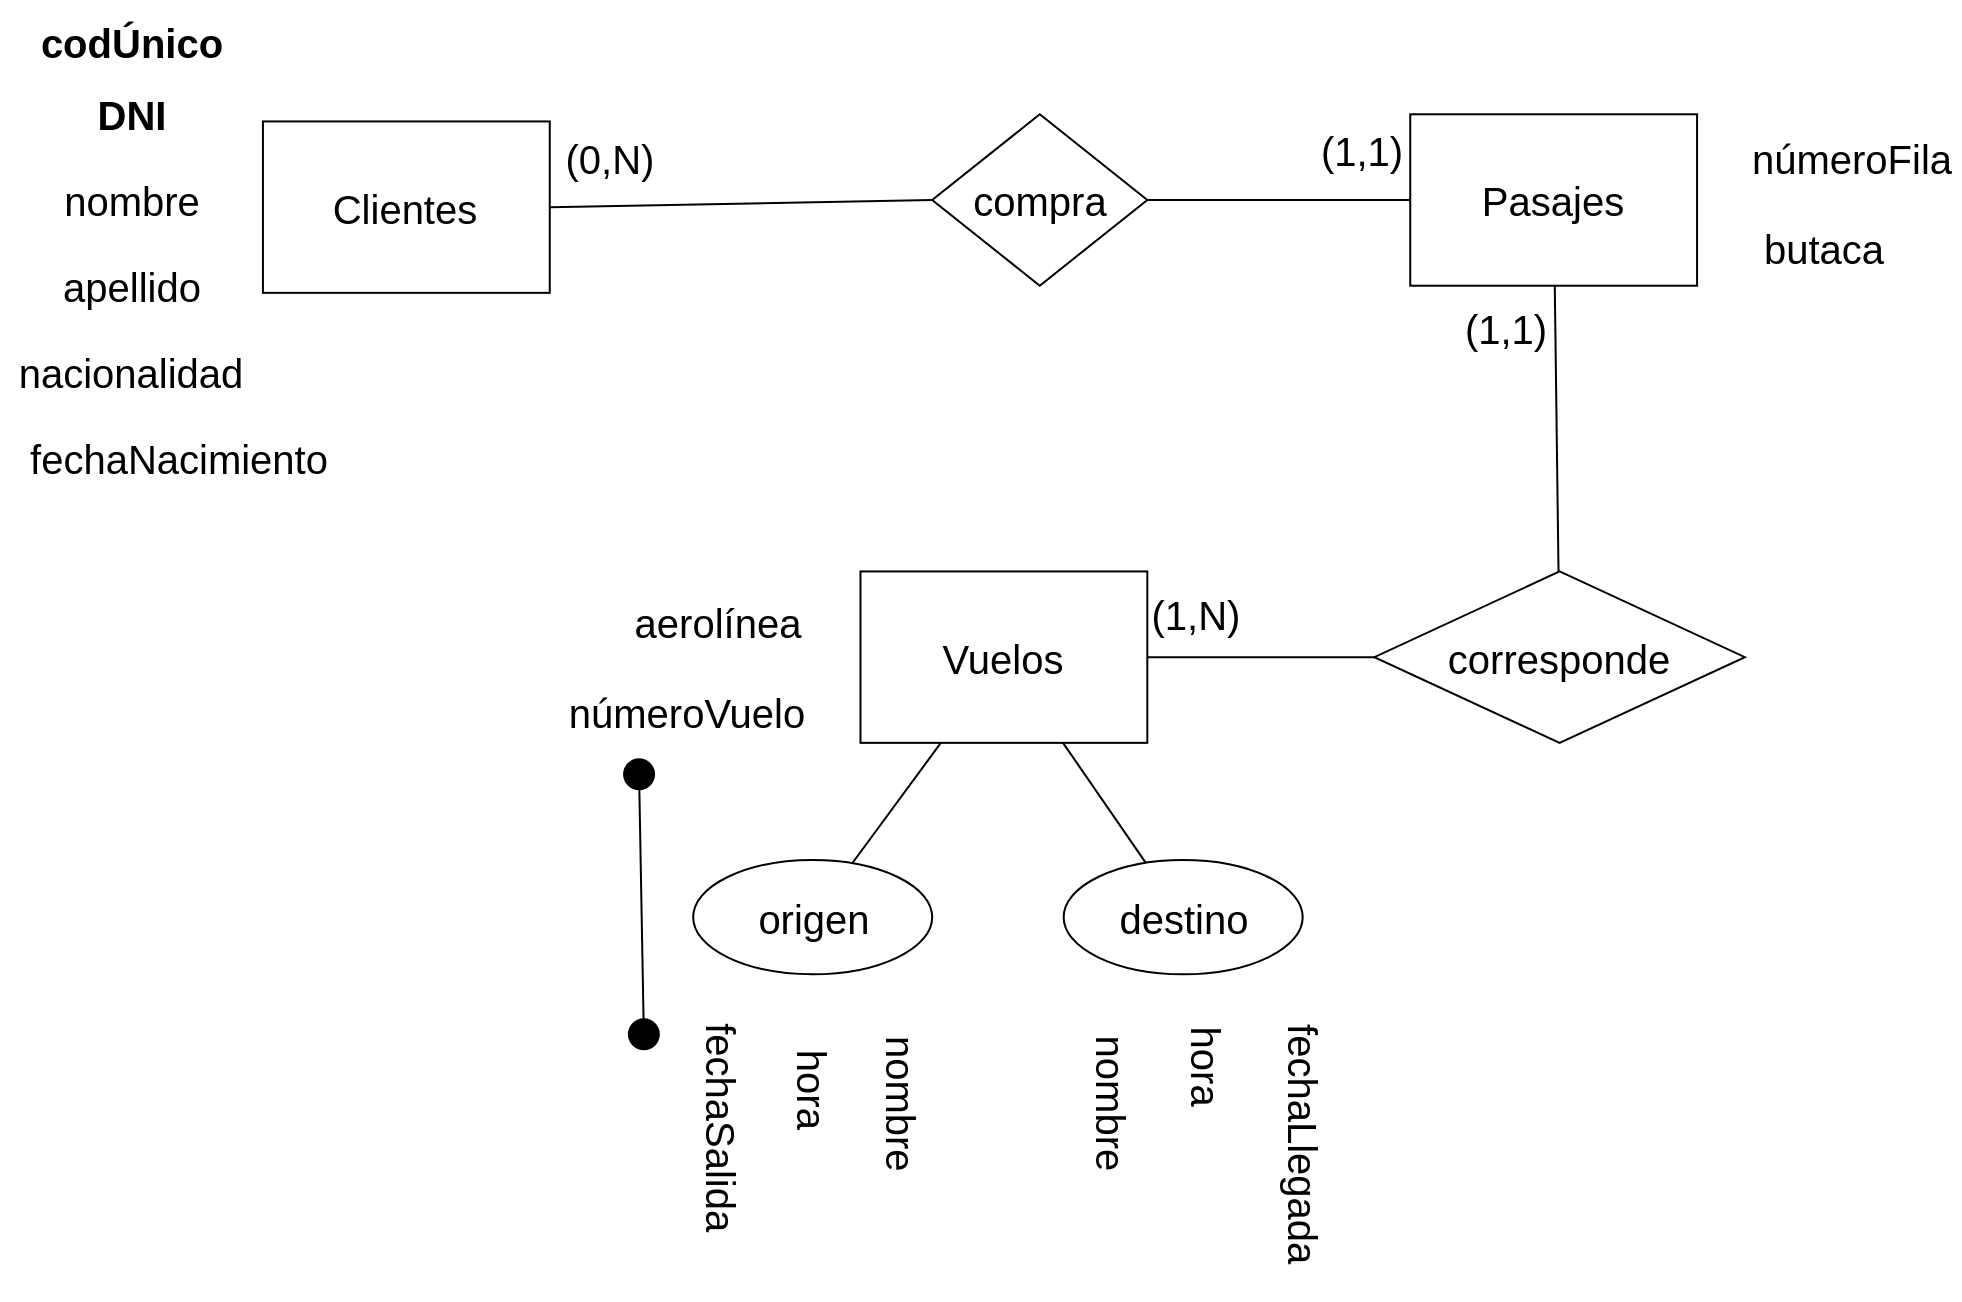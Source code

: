 <mxfile version="21.6.9" type="device">
  <diagram name="Página-1" id="WjvzGKE3d6Izgvb9rn6n">
    <mxGraphModel dx="1354" dy="860" grid="1" gridSize="10" guides="1" tooltips="1" connect="1" arrows="1" fold="1" page="1" pageScale="1" pageWidth="1169" pageHeight="827" math="0" shadow="0">
      <root>
        <mxCell id="0" />
        <mxCell id="1" parent="0" />
        <mxCell id="Ot98iUM6ejuoFUxjJnlP-58" value="" style="group;fontSize=20;" vertex="1" connectable="0" parent="1">
          <mxGeometry x="80" y="120" width="980" height="650" as="geometry" />
        </mxCell>
        <mxCell id="Ot98iUM6ejuoFUxjJnlP-1" value="&lt;font style=&quot;font-size: 20px;&quot;&gt;Clientes&lt;/font&gt;" style="whiteSpace=wrap;html=1;align=center;fontSize=20;" vertex="1" parent="Ot98iUM6ejuoFUxjJnlP-58">
          <mxGeometry x="131.463" y="60.714" width="143.415" height="85.714" as="geometry" />
        </mxCell>
        <mxCell id="Ot98iUM6ejuoFUxjJnlP-2" value="&lt;font style=&quot;font-size: 20px;&quot;&gt;Pasajes&lt;/font&gt;" style="whiteSpace=wrap;html=1;align=center;fontSize=20;" vertex="1" parent="Ot98iUM6ejuoFUxjJnlP-58">
          <mxGeometry x="705.122" y="57.143" width="143.415" height="85.714" as="geometry" />
        </mxCell>
        <mxCell id="Ot98iUM6ejuoFUxjJnlP-3" value="&lt;font style=&quot;font-size: 20px;&quot;&gt;Vuelos&lt;/font&gt;" style="whiteSpace=wrap;html=1;align=center;fontSize=20;" vertex="1" parent="Ot98iUM6ejuoFUxjJnlP-58">
          <mxGeometry x="430.244" y="285.714" width="143.415" height="85.714" as="geometry" />
        </mxCell>
        <mxCell id="Ot98iUM6ejuoFUxjJnlP-5" value="&lt;b style=&quot;font-size: 20px;&quot;&gt;codÚnico&lt;/b&gt;" style="text;html=1;strokeColor=none;fillColor=none;align=center;verticalAlign=middle;whiteSpace=wrap;rounded=0;fontSize=20;" vertex="1" parent="Ot98iUM6ejuoFUxjJnlP-58">
          <mxGeometry x="11.951" width="107.561" height="42.857" as="geometry" />
        </mxCell>
        <mxCell id="Ot98iUM6ejuoFUxjJnlP-6" value="&lt;b style=&quot;font-size: 20px;&quot;&gt;DNI&lt;/b&gt;" style="text;html=1;strokeColor=none;fillColor=none;align=center;verticalAlign=middle;whiteSpace=wrap;rounded=0;fontSize=20;" vertex="1" parent="Ot98iUM6ejuoFUxjJnlP-58">
          <mxGeometry x="11.951" y="35.714" width="107.561" height="42.857" as="geometry" />
        </mxCell>
        <mxCell id="Ot98iUM6ejuoFUxjJnlP-7" value="nombre" style="text;html=1;strokeColor=none;fillColor=none;align=center;verticalAlign=middle;whiteSpace=wrap;rounded=0;fontSize=20;" vertex="1" parent="Ot98iUM6ejuoFUxjJnlP-58">
          <mxGeometry x="11.951" y="78.571" width="107.561" height="42.857" as="geometry" />
        </mxCell>
        <mxCell id="Ot98iUM6ejuoFUxjJnlP-8" value="apellido" style="text;html=1;strokeColor=none;fillColor=none;align=center;verticalAlign=middle;whiteSpace=wrap;rounded=0;fontSize=20;" vertex="1" parent="Ot98iUM6ejuoFUxjJnlP-58">
          <mxGeometry x="11.951" y="121.429" width="107.561" height="42.857" as="geometry" />
        </mxCell>
        <mxCell id="Ot98iUM6ejuoFUxjJnlP-9" value="nombre" style="text;html=1;strokeColor=none;fillColor=none;align=center;verticalAlign=middle;whiteSpace=wrap;rounded=0;fontSize=20;rotation=90;" vertex="1" parent="Ot98iUM6ejuoFUxjJnlP-58">
          <mxGeometry x="396.78" y="530" width="107.561" height="42.857" as="geometry" />
        </mxCell>
        <mxCell id="Ot98iUM6ejuoFUxjJnlP-10" value="fechaSalida" style="text;html=1;strokeColor=none;fillColor=none;align=center;verticalAlign=middle;whiteSpace=wrap;rounded=0;fontSize=20;rotation=90;" vertex="1" parent="Ot98iUM6ejuoFUxjJnlP-58">
          <mxGeometry x="289.22" y="542.857" width="143.415" height="42.857" as="geometry" />
        </mxCell>
        <mxCell id="Ot98iUM6ejuoFUxjJnlP-11" value="hora" style="text;html=1;strokeColor=none;fillColor=none;align=center;verticalAlign=middle;whiteSpace=wrap;rounded=0;fontSize=20;rotation=90;" vertex="1" parent="Ot98iUM6ejuoFUxjJnlP-58">
          <mxGeometry x="352.561" y="522.857" width="107.561" height="42.857" as="geometry" />
        </mxCell>
        <mxCell id="Ot98iUM6ejuoFUxjJnlP-13" value="&lt;font style=&quot;font-size: 20px;&quot;&gt;origen&lt;/font&gt;" style="ellipse;whiteSpace=wrap;html=1;align=center;fontSize=20;" vertex="1" parent="Ot98iUM6ejuoFUxjJnlP-58">
          <mxGeometry x="346.585" y="430" width="119.512" height="57.143" as="geometry" />
        </mxCell>
        <mxCell id="Ot98iUM6ejuoFUxjJnlP-14" value="&lt;font style=&quot;font-size: 20px;&quot;&gt;destino&lt;/font&gt;" style="ellipse;whiteSpace=wrap;html=1;align=center;fontSize=20;" vertex="1" parent="Ot98iUM6ejuoFUxjJnlP-58">
          <mxGeometry x="531.829" y="430" width="119.512" height="57.143" as="geometry" />
        </mxCell>
        <mxCell id="Ot98iUM6ejuoFUxjJnlP-16" value="nombre" style="text;html=1;strokeColor=none;fillColor=none;align=center;verticalAlign=middle;whiteSpace=wrap;rounded=0;fontSize=20;rotation=90;" vertex="1" parent="Ot98iUM6ejuoFUxjJnlP-58">
          <mxGeometry x="501.951" y="530" width="107.561" height="42.857" as="geometry" />
        </mxCell>
        <mxCell id="Ot98iUM6ejuoFUxjJnlP-17" value="fechaLlegada" style="text;html=1;strokeColor=none;fillColor=none;align=center;verticalAlign=middle;whiteSpace=wrap;rounded=0;fontSize=20;rotation=90;" vertex="1" parent="Ot98iUM6ejuoFUxjJnlP-58">
          <mxGeometry x="597.561" y="550" width="107.561" height="42.857" as="geometry" />
        </mxCell>
        <mxCell id="Ot98iUM6ejuoFUxjJnlP-18" value="hora" style="text;html=1;strokeColor=none;fillColor=none;align=center;verticalAlign=middle;whiteSpace=wrap;rounded=0;fontSize=20;rotation=90;" vertex="1" parent="Ot98iUM6ejuoFUxjJnlP-58">
          <mxGeometry x="549.756" y="511.429" width="107.561" height="42.857" as="geometry" />
        </mxCell>
        <mxCell id="Ot98iUM6ejuoFUxjJnlP-20" value="aerolínea" style="text;html=1;strokeColor=none;fillColor=none;align=center;verticalAlign=middle;whiteSpace=wrap;rounded=0;fontSize=20;rotation=0;" vertex="1" parent="Ot98iUM6ejuoFUxjJnlP-58">
          <mxGeometry x="304.756" y="290" width="107.561" height="42.857" as="geometry" />
        </mxCell>
        <mxCell id="Ot98iUM6ejuoFUxjJnlP-21" value="númeroVuelo" style="text;html=1;strokeColor=none;fillColor=none;align=center;verticalAlign=middle;whiteSpace=wrap;rounded=0;fontSize=20;rotation=0;" vertex="1" parent="Ot98iUM6ejuoFUxjJnlP-58">
          <mxGeometry x="272.488" y="334.286" width="143.415" height="42.857" as="geometry" />
        </mxCell>
        <mxCell id="Ot98iUM6ejuoFUxjJnlP-31" value="" style="shape=waypoint;sketch=0;fillStyle=solid;size=16;pointerEvents=1;points=[];fillColor=none;resizable=0;rotatable=0;perimeter=centerPerimeter;snapToPoint=1;fontSize=20;fontStyle=0;spacing=2;perimeterSpacing=0;" vertex="1" parent="Ot98iUM6ejuoFUxjJnlP-58">
          <mxGeometry x="311.927" y="507.143" width="20" height="20" as="geometry" />
        </mxCell>
        <mxCell id="Ot98iUM6ejuoFUxjJnlP-33" value="" style="shape=waypoint;sketch=0;fillStyle=solid;size=16;pointerEvents=1;points=[];fillColor=none;resizable=0;rotatable=0;perimeter=centerPerimeter;snapToPoint=1;fontSize=20;fontStyle=0;spacing=2;perimeterSpacing=0;" vertex="1" parent="Ot98iUM6ejuoFUxjJnlP-58">
          <mxGeometry x="309.537" y="377.143" width="20" height="20" as="geometry" />
        </mxCell>
        <mxCell id="Ot98iUM6ejuoFUxjJnlP-35" value="númeroFila" style="text;html=1;strokeColor=none;fillColor=none;align=center;verticalAlign=middle;whiteSpace=wrap;rounded=0;fontSize=20;" vertex="1" parent="Ot98iUM6ejuoFUxjJnlP-58">
          <mxGeometry x="872.439" y="57.143" width="107.561" height="42.857" as="geometry" />
        </mxCell>
        <mxCell id="Ot98iUM6ejuoFUxjJnlP-36" value="butaca" style="text;html=1;strokeColor=none;fillColor=none;align=center;verticalAlign=middle;whiteSpace=wrap;rounded=0;fontSize=20;" vertex="1" parent="Ot98iUM6ejuoFUxjJnlP-58">
          <mxGeometry x="858.098" y="102.857" width="107.561" height="42.857" as="geometry" />
        </mxCell>
        <mxCell id="Ot98iUM6ejuoFUxjJnlP-38" value="&lt;font style=&quot;font-size: 20px;&quot;&gt;corresponde&lt;/font&gt;" style="shape=rhombus;perimeter=rhombusPerimeter;whiteSpace=wrap;html=1;align=center;fontSize=20;" vertex="1" parent="Ot98iUM6ejuoFUxjJnlP-58">
          <mxGeometry x="687.195" y="285.714" width="185.244" height="85.714" as="geometry" />
        </mxCell>
        <mxCell id="Ot98iUM6ejuoFUxjJnlP-40" value="" style="endArrow=none;html=1;rounded=0;fontSize=20;" edge="1" parent="Ot98iUM6ejuoFUxjJnlP-58" source="Ot98iUM6ejuoFUxjJnlP-2" target="Ot98iUM6ejuoFUxjJnlP-38">
          <mxGeometry relative="1" as="geometry">
            <mxPoint x="501.951" y="457.143" as="sourcePoint" />
            <mxPoint x="693.171" y="457.143" as="targetPoint" />
          </mxGeometry>
        </mxCell>
        <mxCell id="Ot98iUM6ejuoFUxjJnlP-41" value="" style="endArrow=none;html=1;rounded=0;fontSize=20;" edge="1" parent="Ot98iUM6ejuoFUxjJnlP-58" source="Ot98iUM6ejuoFUxjJnlP-38" target="Ot98iUM6ejuoFUxjJnlP-3">
          <mxGeometry relative="1" as="geometry">
            <mxPoint x="846.146" y="365.714" as="sourcePoint" />
            <mxPoint x="848.537" y="508.571" as="targetPoint" />
          </mxGeometry>
        </mxCell>
        <mxCell id="Ot98iUM6ejuoFUxjJnlP-42" value="&lt;font style=&quot;font-size: 20px;&quot;&gt;compra&lt;/font&gt;" style="shape=rhombus;perimeter=rhombusPerimeter;whiteSpace=wrap;html=1;align=center;fontSize=20;" vertex="1" parent="Ot98iUM6ejuoFUxjJnlP-58">
          <mxGeometry x="466.098" y="57.143" width="107.561" height="85.714" as="geometry" />
        </mxCell>
        <mxCell id="Ot98iUM6ejuoFUxjJnlP-43" value="" style="endArrow=none;html=1;rounded=0;exitX=1;exitY=0.5;exitDx=0;exitDy=0;entryX=0;entryY=0.5;entryDx=0;entryDy=0;fontSize=20;" edge="1" parent="Ot98iUM6ejuoFUxjJnlP-58" source="Ot98iUM6ejuoFUxjJnlP-1" target="Ot98iUM6ejuoFUxjJnlP-42">
          <mxGeometry relative="1" as="geometry">
            <mxPoint x="860.488" y="157.143" as="sourcePoint" />
            <mxPoint x="862.878" y="300" as="targetPoint" />
          </mxGeometry>
        </mxCell>
        <mxCell id="Ot98iUM6ejuoFUxjJnlP-44" value="" style="endArrow=none;html=1;rounded=0;exitX=1;exitY=0.5;exitDx=0;exitDy=0;entryX=0;entryY=0.5;entryDx=0;entryDy=0;fontSize=20;" edge="1" parent="Ot98iUM6ejuoFUxjJnlP-58" source="Ot98iUM6ejuoFUxjJnlP-42" target="Ot98iUM6ejuoFUxjJnlP-2">
          <mxGeometry relative="1" as="geometry">
            <mxPoint x="286.829" y="118.571" as="sourcePoint" />
            <mxPoint x="478.049" y="114.286" as="targetPoint" />
          </mxGeometry>
        </mxCell>
        <mxCell id="Ot98iUM6ejuoFUxjJnlP-45" value="" style="endArrow=none;html=1;rounded=0;fontSize=20;" edge="1" parent="Ot98iUM6ejuoFUxjJnlP-58" source="Ot98iUM6ejuoFUxjJnlP-3" target="Ot98iUM6ejuoFUxjJnlP-14">
          <mxGeometry relative="1" as="geometry">
            <mxPoint x="537.805" y="50" as="sourcePoint" />
            <mxPoint x="740.976" y="50" as="targetPoint" />
          </mxGeometry>
        </mxCell>
        <mxCell id="Ot98iUM6ejuoFUxjJnlP-46" value="" style="endArrow=none;html=1;rounded=0;fontSize=20;" edge="1" parent="Ot98iUM6ejuoFUxjJnlP-58" source="Ot98iUM6ejuoFUxjJnlP-3" target="Ot98iUM6ejuoFUxjJnlP-13">
          <mxGeometry relative="1" as="geometry">
            <mxPoint x="884.39" y="474.286" as="sourcePoint" />
            <mxPoint x="936.976" y="450" as="targetPoint" />
          </mxGeometry>
        </mxCell>
        <mxCell id="Ot98iUM6ejuoFUxjJnlP-47" value="(0,N)" style="text;html=1;strokeColor=none;fillColor=none;align=center;verticalAlign=middle;whiteSpace=wrap;rounded=0;fontSize=20;" vertex="1" parent="Ot98iUM6ejuoFUxjJnlP-58">
          <mxGeometry x="280.854" y="57.143" width="47.805" height="42.857" as="geometry" />
        </mxCell>
        <mxCell id="Ot98iUM6ejuoFUxjJnlP-48" value="(1,1)" style="text;html=1;strokeColor=none;fillColor=none;align=center;verticalAlign=middle;whiteSpace=wrap;rounded=0;fontSize=20;" vertex="1" parent="Ot98iUM6ejuoFUxjJnlP-58">
          <mxGeometry x="657.317" y="53.571" width="47.805" height="42.857" as="geometry" />
        </mxCell>
        <mxCell id="Ot98iUM6ejuoFUxjJnlP-49" value="nacionalidad" style="text;html=1;strokeColor=none;fillColor=none;align=center;verticalAlign=middle;whiteSpace=wrap;rounded=0;fontSize=20;" vertex="1" parent="Ot98iUM6ejuoFUxjJnlP-58">
          <mxGeometry y="164.286" width="131.463" height="42.857" as="geometry" />
        </mxCell>
        <mxCell id="Ot98iUM6ejuoFUxjJnlP-50" value="fechaNacimiento" style="text;html=1;strokeColor=none;fillColor=none;align=center;verticalAlign=middle;whiteSpace=wrap;rounded=0;fontSize=20;" vertex="1" parent="Ot98iUM6ejuoFUxjJnlP-58">
          <mxGeometry y="207.143" width="179.268" height="42.857" as="geometry" />
        </mxCell>
        <mxCell id="Ot98iUM6ejuoFUxjJnlP-55" value="" style="endArrow=none;html=1;rounded=0;fontSize=20;entryX=0.108;entryY=0.462;entryDx=0;entryDy=0;entryPerimeter=0;" edge="1" parent="Ot98iUM6ejuoFUxjJnlP-58" source="Ot98iUM6ejuoFUxjJnlP-33" target="Ot98iUM6ejuoFUxjJnlP-31">
          <mxGeometry relative="1" as="geometry">
            <mxPoint x="482.829" y="385.714" as="sourcePoint" />
            <mxPoint x="438.61" y="445.714" as="targetPoint" />
          </mxGeometry>
        </mxCell>
        <mxCell id="Ot98iUM6ejuoFUxjJnlP-56" value="(1,1)" style="text;html=1;strokeColor=none;fillColor=none;align=center;verticalAlign=middle;whiteSpace=wrap;rounded=0;fontSize=20;" vertex="1" parent="Ot98iUM6ejuoFUxjJnlP-58">
          <mxGeometry x="729.024" y="142.143" width="47.805" height="42.857" as="geometry" />
        </mxCell>
        <mxCell id="Ot98iUM6ejuoFUxjJnlP-57" value="(1,N)" style="text;html=1;strokeColor=none;fillColor=none;align=center;verticalAlign=middle;whiteSpace=wrap;rounded=0;fontSize=20;" vertex="1" parent="Ot98iUM6ejuoFUxjJnlP-58">
          <mxGeometry x="573.659" y="285.714" width="47.805" height="42.857" as="geometry" />
        </mxCell>
      </root>
    </mxGraphModel>
  </diagram>
</mxfile>
